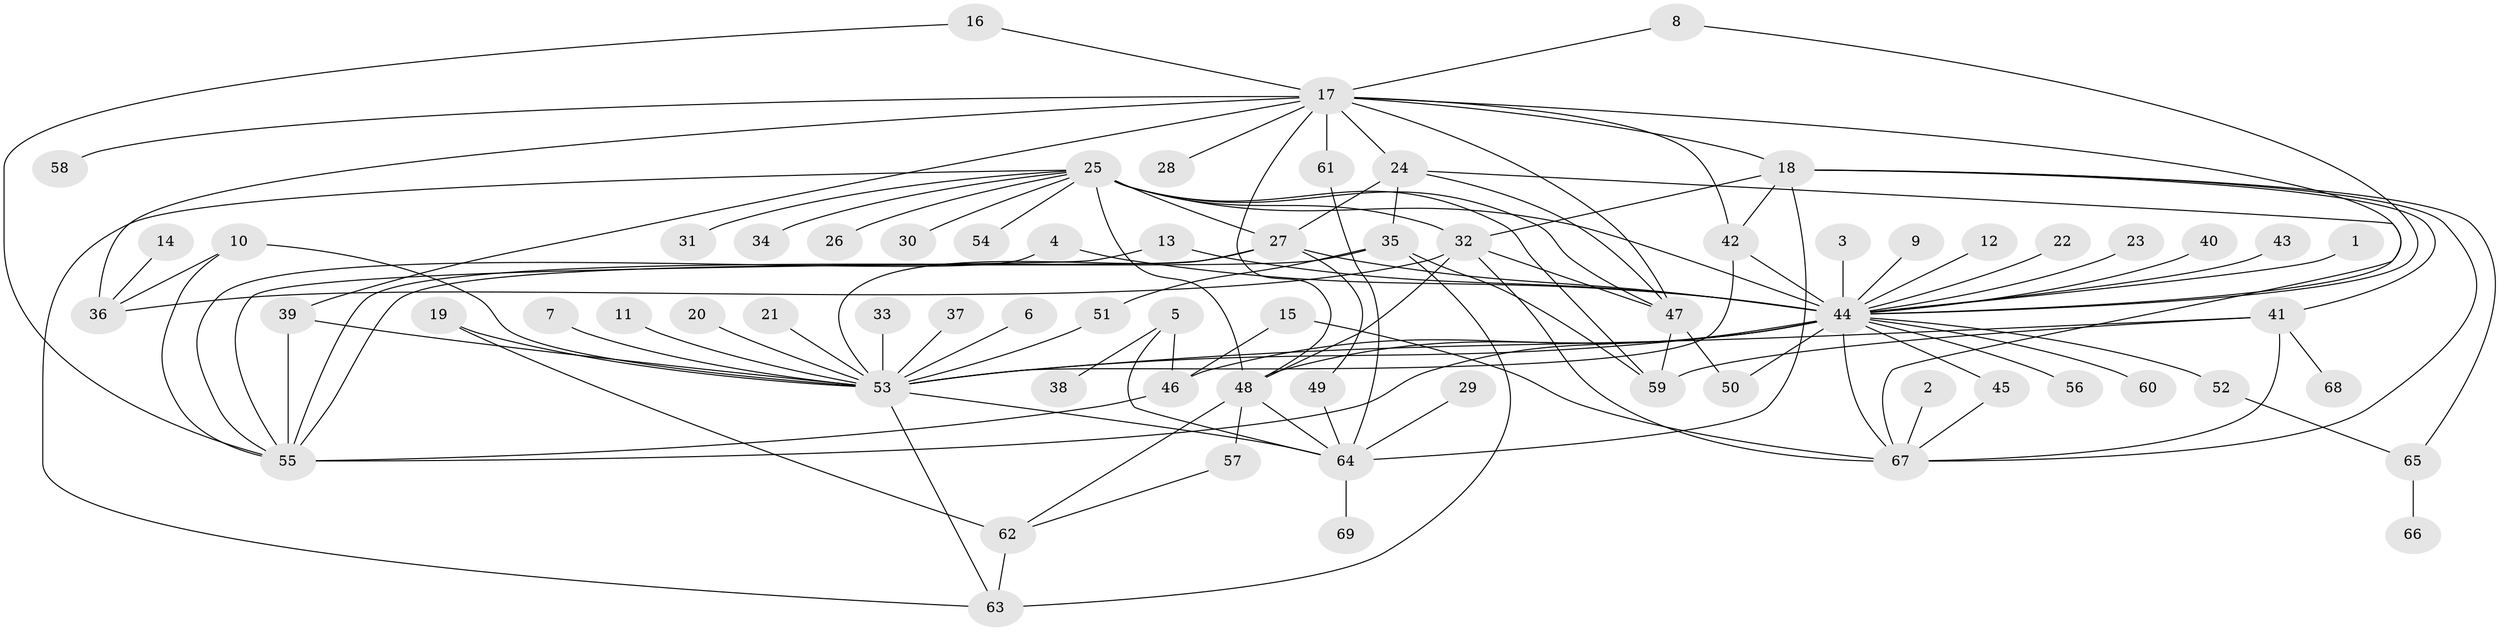 // original degree distribution, {30: 0.007246376811594203, 1: 0.463768115942029, 10: 0.014492753623188406, 5: 0.043478260869565216, 6: 0.021739130434782608, 12: 0.007246376811594203, 3: 0.13768115942028986, 21: 0.007246376811594203, 2: 0.21014492753623187, 4: 0.050724637681159424, 8: 0.014492753623188406, 14: 0.007246376811594203, 7: 0.007246376811594203, 15: 0.007246376811594203}
// Generated by graph-tools (version 1.1) at 2025/01/03/09/25 03:01:47]
// undirected, 69 vertices, 116 edges
graph export_dot {
graph [start="1"]
  node [color=gray90,style=filled];
  1;
  2;
  3;
  4;
  5;
  6;
  7;
  8;
  9;
  10;
  11;
  12;
  13;
  14;
  15;
  16;
  17;
  18;
  19;
  20;
  21;
  22;
  23;
  24;
  25;
  26;
  27;
  28;
  29;
  30;
  31;
  32;
  33;
  34;
  35;
  36;
  37;
  38;
  39;
  40;
  41;
  42;
  43;
  44;
  45;
  46;
  47;
  48;
  49;
  50;
  51;
  52;
  53;
  54;
  55;
  56;
  57;
  58;
  59;
  60;
  61;
  62;
  63;
  64;
  65;
  66;
  67;
  68;
  69;
  1 -- 44 [weight=1.0];
  2 -- 67 [weight=1.0];
  3 -- 44 [weight=1.0];
  4 -- 44 [weight=1.0];
  4 -- 55 [weight=1.0];
  5 -- 38 [weight=1.0];
  5 -- 46 [weight=1.0];
  5 -- 64 [weight=1.0];
  6 -- 53 [weight=1.0];
  7 -- 53 [weight=1.0];
  8 -- 17 [weight=1.0];
  8 -- 44 [weight=1.0];
  9 -- 44 [weight=1.0];
  10 -- 36 [weight=1.0];
  10 -- 53 [weight=1.0];
  10 -- 55 [weight=1.0];
  11 -- 53 [weight=1.0];
  12 -- 44 [weight=1.0];
  13 -- 44 [weight=1.0];
  13 -- 55 [weight=1.0];
  14 -- 36 [weight=1.0];
  15 -- 46 [weight=1.0];
  15 -- 67 [weight=1.0];
  16 -- 17 [weight=1.0];
  16 -- 55 [weight=1.0];
  17 -- 18 [weight=1.0];
  17 -- 24 [weight=1.0];
  17 -- 28 [weight=1.0];
  17 -- 36 [weight=1.0];
  17 -- 39 [weight=1.0];
  17 -- 42 [weight=1.0];
  17 -- 44 [weight=1.0];
  17 -- 47 [weight=1.0];
  17 -- 48 [weight=1.0];
  17 -- 58 [weight=1.0];
  17 -- 61 [weight=1.0];
  18 -- 32 [weight=1.0];
  18 -- 41 [weight=1.0];
  18 -- 42 [weight=1.0];
  18 -- 64 [weight=2.0];
  18 -- 65 [weight=1.0];
  18 -- 67 [weight=1.0];
  19 -- 53 [weight=1.0];
  19 -- 62 [weight=1.0];
  20 -- 53 [weight=1.0];
  21 -- 53 [weight=1.0];
  22 -- 44 [weight=1.0];
  23 -- 44 [weight=1.0];
  24 -- 27 [weight=1.0];
  24 -- 35 [weight=1.0];
  24 -- 47 [weight=1.0];
  24 -- 67 [weight=1.0];
  25 -- 26 [weight=1.0];
  25 -- 27 [weight=1.0];
  25 -- 30 [weight=1.0];
  25 -- 31 [weight=1.0];
  25 -- 32 [weight=1.0];
  25 -- 34 [weight=1.0];
  25 -- 44 [weight=2.0];
  25 -- 47 [weight=1.0];
  25 -- 48 [weight=1.0];
  25 -- 54 [weight=1.0];
  25 -- 59 [weight=1.0];
  25 -- 63 [weight=1.0];
  27 -- 44 [weight=1.0];
  27 -- 49 [weight=1.0];
  27 -- 53 [weight=1.0];
  27 -- 55 [weight=1.0];
  29 -- 64 [weight=1.0];
  32 -- 36 [weight=1.0];
  32 -- 47 [weight=1.0];
  32 -- 48 [weight=1.0];
  32 -- 67 [weight=1.0];
  33 -- 53 [weight=1.0];
  35 -- 51 [weight=1.0];
  35 -- 55 [weight=1.0];
  35 -- 59 [weight=1.0];
  35 -- 63 [weight=1.0];
  37 -- 53 [weight=1.0];
  39 -- 53 [weight=1.0];
  39 -- 55 [weight=1.0];
  40 -- 44 [weight=1.0];
  41 -- 53 [weight=1.0];
  41 -- 59 [weight=1.0];
  41 -- 67 [weight=1.0];
  41 -- 68 [weight=1.0];
  42 -- 44 [weight=1.0];
  42 -- 53 [weight=1.0];
  43 -- 44 [weight=1.0];
  44 -- 45 [weight=1.0];
  44 -- 46 [weight=1.0];
  44 -- 48 [weight=3.0];
  44 -- 50 [weight=1.0];
  44 -- 52 [weight=1.0];
  44 -- 53 [weight=1.0];
  44 -- 55 [weight=1.0];
  44 -- 56 [weight=1.0];
  44 -- 60 [weight=1.0];
  44 -- 67 [weight=1.0];
  45 -- 67 [weight=1.0];
  46 -- 55 [weight=1.0];
  47 -- 50 [weight=1.0];
  47 -- 59 [weight=1.0];
  48 -- 57 [weight=1.0];
  48 -- 62 [weight=1.0];
  48 -- 64 [weight=1.0];
  49 -- 64 [weight=1.0];
  51 -- 53 [weight=1.0];
  52 -- 65 [weight=1.0];
  53 -- 63 [weight=1.0];
  53 -- 64 [weight=1.0];
  57 -- 62 [weight=1.0];
  61 -- 64 [weight=1.0];
  62 -- 63 [weight=1.0];
  64 -- 69 [weight=1.0];
  65 -- 66 [weight=1.0];
}
